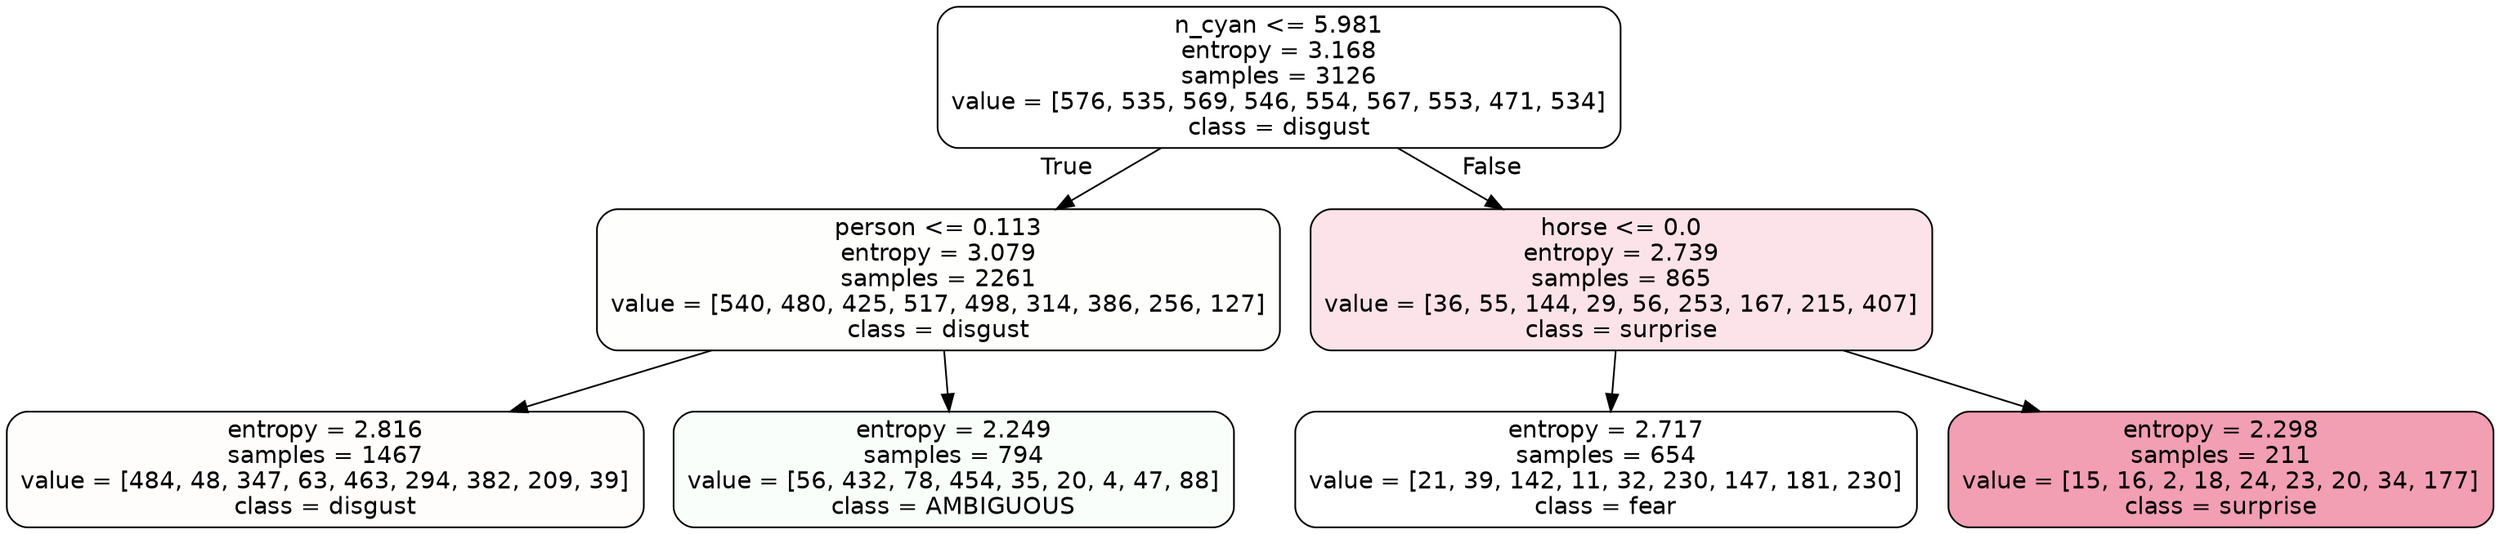 digraph Tree {
node [shape=box, style="filled, rounded", color="black", fontname=helvetica] ;
edge [fontname=helvetica] ;
0 [label="n_cyan <= 5.981\nentropy = 3.168\nsamples = 3126\nvalue = [576, 535, 569, 546, 554, 567, 553, 471, 534]\nclass = disgust", fillcolor="#e5813900"] ;
1 [label="person <= 0.113\nentropy = 3.079\nsamples = 2261\nvalue = [540, 480, 425, 517, 498, 314, 386, 256, 127]\nclass = disgust", fillcolor="#e5813902"] ;
0 -> 1 [labeldistance=2.5, labelangle=45, headlabel="True"] ;
2 [label="entropy = 2.816\nsamples = 1467\nvalue = [484, 48, 347, 63, 463, 294, 382, 209, 39]\nclass = disgust", fillcolor="#e5813903"] ;
1 -> 2 ;
3 [label="entropy = 2.249\nsamples = 794\nvalue = [56, 432, 78, 454, 35, 20, 4, 47, 88]\nclass = AMBIGUOUS", fillcolor="#39e58107"] ;
1 -> 3 ;
4 [label="horse <= 0.0\nentropy = 2.739\nsamples = 865\nvalue = [36, 55, 144, 29, 56, 253, 167, 215, 407]\nclass = surprise", fillcolor="#e5396423"] ;
0 -> 4 [labeldistance=2.5, labelangle=-45, headlabel="False"] ;
5 [label="entropy = 2.717\nsamples = 654\nvalue = [21, 39, 142, 11, 32, 230, 147, 181, 230]\nclass = fear", fillcolor="#3964e500"] ;
4 -> 5 ;
6 [label="entropy = 2.298\nsamples = 211\nvalue = [15, 16, 2, 18, 24, 23, 20, 34, 177]\nclass = surprise", fillcolor="#e539647c"] ;
4 -> 6 ;
}